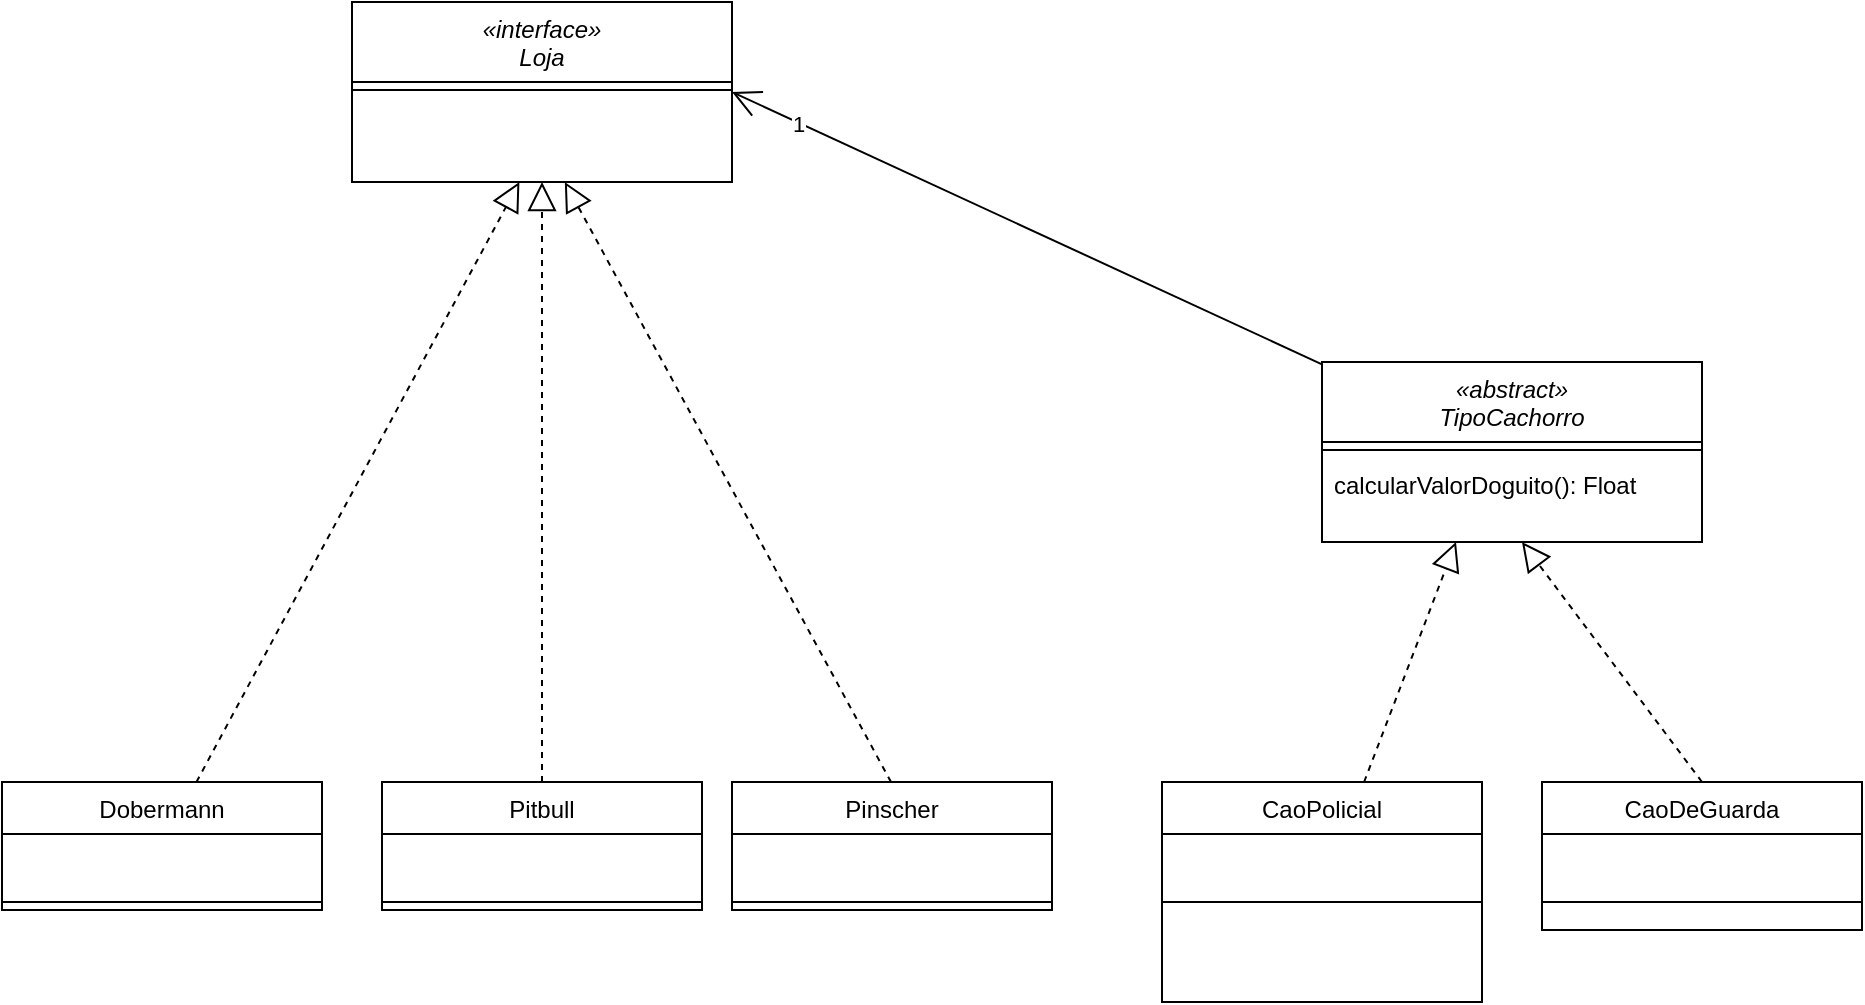 <mxfile version="20.5.1" type="github"><diagram id="C5RBs43oDa-KdzZeNtuy" name="Page-1"><mxGraphModel dx="942" dy="1764" grid="1" gridSize="10" guides="1" tooltips="1" connect="1" arrows="1" fold="1" page="1" pageScale="1" pageWidth="827" pageHeight="1169" math="0" shadow="0"><root><mxCell id="WIyWlLk6GJQsqaUBKTNV-0"/><mxCell id="WIyWlLk6GJQsqaUBKTNV-1" parent="WIyWlLk6GJQsqaUBKTNV-0"/><mxCell id="KV0z5ivdttHeX8C22bq6-24" value="«interface»&#10;Loja" style="swimlane;fontStyle=2;align=center;verticalAlign=top;childLayout=stackLayout;horizontal=1;startSize=40;horizontalStack=0;resizeParent=1;resizeLast=0;collapsible=1;marginBottom=0;rounded=0;shadow=0;strokeWidth=1;" parent="WIyWlLk6GJQsqaUBKTNV-1" vertex="1"><mxGeometry x="185" y="-400" width="190" height="90" as="geometry"><mxRectangle x="220" y="120" width="160" height="26" as="alternateBounds"/></mxGeometry></mxCell><mxCell id="KV0z5ivdttHeX8C22bq6-25" value="" style="line;html=1;strokeWidth=1;align=left;verticalAlign=middle;spacingTop=-1;spacingLeft=3;spacingRight=3;rotatable=0;labelPosition=right;points=[];portConstraint=eastwest;" parent="KV0z5ivdttHeX8C22bq6-24" vertex="1"><mxGeometry y="40" width="190" height="8" as="geometry"/></mxCell><mxCell id="KV0z5ivdttHeX8C22bq6-29" value="CaoDeGuarda" style="swimlane;fontStyle=0;align=center;verticalAlign=top;childLayout=stackLayout;horizontal=1;startSize=26;horizontalStack=0;resizeParent=1;resizeLast=0;collapsible=1;marginBottom=0;rounded=0;shadow=0;strokeWidth=1;" parent="WIyWlLk6GJQsqaUBKTNV-1" vertex="1"><mxGeometry x="780" y="-10" width="160" height="74" as="geometry"><mxRectangle x="340" y="380" width="170" height="26" as="alternateBounds"/></mxGeometry></mxCell><mxCell id="tobWc8koMXp2xs6V4vx_-10" value="&lt;div style=&quot;&quot;&gt;&lt;br&gt;&lt;/div&gt;" style="text;html=1;align=left;verticalAlign=middle;resizable=0;points=[];autosize=1;strokeColor=none;fillColor=none;" parent="KV0z5ivdttHeX8C22bq6-29" vertex="1"><mxGeometry y="26" width="160" height="30" as="geometry"/></mxCell><mxCell id="KV0z5ivdttHeX8C22bq6-30" value="" style="line;html=1;strokeWidth=1;align=left;verticalAlign=middle;spacingTop=-1;spacingLeft=3;spacingRight=3;rotatable=0;labelPosition=right;points=[];portConstraint=eastwest;" parent="KV0z5ivdttHeX8C22bq6-29" vertex="1"><mxGeometry y="56" width="160" height="8" as="geometry"/></mxCell><mxCell id="tobWc8koMXp2xs6V4vx_-12" value="Pitbull" style="swimlane;fontStyle=0;align=center;verticalAlign=top;childLayout=stackLayout;horizontal=1;startSize=26;horizontalStack=0;resizeParent=1;resizeLast=0;collapsible=1;marginBottom=0;rounded=0;shadow=0;strokeWidth=1;" parent="WIyWlLk6GJQsqaUBKTNV-1" vertex="1"><mxGeometry x="200" y="-10" width="160" height="64" as="geometry"><mxRectangle x="340" y="380" width="170" height="26" as="alternateBounds"/></mxGeometry></mxCell><mxCell id="tobWc8koMXp2xs6V4vx_-13" value="&lt;div style=&quot;&quot;&gt;&lt;br&gt;&lt;/div&gt;" style="text;html=1;align=left;verticalAlign=middle;resizable=0;points=[];autosize=1;strokeColor=none;fillColor=none;" parent="tobWc8koMXp2xs6V4vx_-12" vertex="1"><mxGeometry y="26" width="160" height="30" as="geometry"/></mxCell><mxCell id="tobWc8koMXp2xs6V4vx_-14" value="" style="line;html=1;strokeWidth=1;align=left;verticalAlign=middle;spacingTop=-1;spacingLeft=3;spacingRight=3;rotatable=0;labelPosition=right;points=[];portConstraint=eastwest;" parent="tobWc8koMXp2xs6V4vx_-12" vertex="1"><mxGeometry y="56" width="160" height="8" as="geometry"/></mxCell><mxCell id="tslvIPesWIrnRmbWq_T0-1" value="" style="endArrow=block;dashed=1;endFill=0;endSize=12;html=1;rounded=0;" parent="WIyWlLk6GJQsqaUBKTNV-1" source="tobWc8koMXp2xs6V4vx_-12" edge="1"><mxGeometry width="160" relative="1" as="geometry"><mxPoint x="280" y="-20" as="sourcePoint"/><mxPoint x="280" y="-310" as="targetPoint"/></mxGeometry></mxCell><mxCell id="tslvIPesWIrnRmbWq_T0-7" value="Pinscher" style="swimlane;fontStyle=0;align=center;verticalAlign=top;childLayout=stackLayout;horizontal=1;startSize=26;horizontalStack=0;resizeParent=1;resizeLast=0;collapsible=1;marginBottom=0;rounded=0;shadow=0;strokeWidth=1;" parent="WIyWlLk6GJQsqaUBKTNV-1" vertex="1"><mxGeometry x="375" y="-10" width="160" height="64" as="geometry"><mxRectangle x="340" y="380" width="170" height="26" as="alternateBounds"/></mxGeometry></mxCell><mxCell id="tslvIPesWIrnRmbWq_T0-8" value="&lt;div style=&quot;&quot;&gt;&lt;br&gt;&lt;/div&gt;" style="text;html=1;align=left;verticalAlign=middle;resizable=0;points=[];autosize=1;strokeColor=none;fillColor=none;" parent="tslvIPesWIrnRmbWq_T0-7" vertex="1"><mxGeometry y="26" width="160" height="30" as="geometry"/></mxCell><mxCell id="tslvIPesWIrnRmbWq_T0-9" value="" style="line;html=1;strokeWidth=1;align=left;verticalAlign=middle;spacingTop=-1;spacingLeft=3;spacingRight=3;rotatable=0;labelPosition=right;points=[];portConstraint=eastwest;" parent="tslvIPesWIrnRmbWq_T0-7" vertex="1"><mxGeometry y="56" width="160" height="8" as="geometry"/></mxCell><mxCell id="tslvIPesWIrnRmbWq_T0-10" value="" style="endArrow=block;dashed=1;endFill=0;endSize=12;html=1;rounded=0;" parent="WIyWlLk6GJQsqaUBKTNV-1" edge="1"><mxGeometry width="160" relative="1" as="geometry"><mxPoint x="454.5" y="-10" as="sourcePoint"/><mxPoint x="291.416" y="-310" as="targetPoint"/></mxGeometry></mxCell><mxCell id="tslvIPesWIrnRmbWq_T0-11" value="Dobermann&#10;" style="swimlane;fontStyle=0;align=center;verticalAlign=top;childLayout=stackLayout;horizontal=1;startSize=26;horizontalStack=0;resizeParent=1;resizeLast=0;collapsible=1;marginBottom=0;rounded=0;shadow=0;strokeWidth=1;" parent="WIyWlLk6GJQsqaUBKTNV-1" vertex="1"><mxGeometry x="10" y="-10" width="160" height="64" as="geometry"><mxRectangle x="340" y="380" width="170" height="26" as="alternateBounds"/></mxGeometry></mxCell><mxCell id="tslvIPesWIrnRmbWq_T0-12" value="&lt;div style=&quot;&quot;&gt;&lt;br&gt;&lt;/div&gt;" style="text;html=1;align=left;verticalAlign=middle;resizable=0;points=[];autosize=1;strokeColor=none;fillColor=none;" parent="tslvIPesWIrnRmbWq_T0-11" vertex="1"><mxGeometry y="26" width="160" height="30" as="geometry"/></mxCell><mxCell id="tslvIPesWIrnRmbWq_T0-13" value="" style="line;html=1;strokeWidth=1;align=left;verticalAlign=middle;spacingTop=-1;spacingLeft=3;spacingRight=3;rotatable=0;labelPosition=right;points=[];portConstraint=eastwest;" parent="tslvIPesWIrnRmbWq_T0-11" vertex="1"><mxGeometry y="56" width="160" height="8" as="geometry"/></mxCell><mxCell id="tslvIPesWIrnRmbWq_T0-14" value="" style="endArrow=block;dashed=1;endFill=0;endSize=12;html=1;rounded=0;" parent="WIyWlLk6GJQsqaUBKTNV-1" source="tslvIPesWIrnRmbWq_T0-11" edge="1"><mxGeometry width="160" relative="1" as="geometry"><mxPoint x="70" y="-10" as="sourcePoint"/><mxPoint x="268.697" y="-310" as="targetPoint"/></mxGeometry></mxCell><mxCell id="tslvIPesWIrnRmbWq_T0-16" value="CaoPolicial" style="swimlane;fontStyle=0;align=center;verticalAlign=top;childLayout=stackLayout;horizontal=1;startSize=26;horizontalStack=0;resizeParent=1;resizeLast=0;collapsible=1;marginBottom=0;rounded=0;shadow=0;strokeWidth=1;" parent="WIyWlLk6GJQsqaUBKTNV-1" vertex="1"><mxGeometry x="590" y="-10" width="160" height="110" as="geometry"><mxRectangle x="340" y="380" width="170" height="26" as="alternateBounds"/></mxGeometry></mxCell><mxCell id="tslvIPesWIrnRmbWq_T0-17" value="&lt;div style=&quot;&quot;&gt;&lt;br&gt;&lt;/div&gt;" style="text;html=1;align=left;verticalAlign=middle;resizable=0;points=[];autosize=1;strokeColor=none;fillColor=none;" parent="tslvIPesWIrnRmbWq_T0-16" vertex="1"><mxGeometry y="26" width="160" height="30" as="geometry"/></mxCell><mxCell id="tslvIPesWIrnRmbWq_T0-18" value="" style="line;html=1;strokeWidth=1;align=left;verticalAlign=middle;spacingTop=-1;spacingLeft=3;spacingRight=3;rotatable=0;labelPosition=right;points=[];portConstraint=eastwest;" parent="tslvIPesWIrnRmbWq_T0-16" vertex="1"><mxGeometry y="56" width="160" height="8" as="geometry"/></mxCell><mxCell id="tslvIPesWIrnRmbWq_T0-20" value="«abstract»&#10;TipoCachorro" style="swimlane;fontStyle=2;align=center;verticalAlign=top;childLayout=stackLayout;horizontal=1;startSize=40;horizontalStack=0;resizeParent=1;resizeLast=0;collapsible=1;marginBottom=0;rounded=0;shadow=0;strokeWidth=1;" parent="WIyWlLk6GJQsqaUBKTNV-1" vertex="1"><mxGeometry x="670" y="-220" width="190" height="90" as="geometry"><mxRectangle x="220" y="120" width="160" height="26" as="alternateBounds"/></mxGeometry></mxCell><mxCell id="tslvIPesWIrnRmbWq_T0-21" value="" style="line;html=1;strokeWidth=1;align=left;verticalAlign=middle;spacingTop=-1;spacingLeft=3;spacingRight=3;rotatable=0;labelPosition=right;points=[];portConstraint=eastwest;" parent="tslvIPesWIrnRmbWq_T0-20" vertex="1"><mxGeometry y="40" width="190" height="8" as="geometry"/></mxCell><mxCell id="tslvIPesWIrnRmbWq_T0-22" value="calcularValorDoguito(): Float" style="text;align=left;verticalAlign=top;spacingLeft=4;spacingRight=4;overflow=hidden;rotatable=0;points=[[0,0.5],[1,0.5]];portConstraint=eastwest;" parent="tslvIPesWIrnRmbWq_T0-20" vertex="1"><mxGeometry y="48" width="190" height="42" as="geometry"/></mxCell><mxCell id="tslvIPesWIrnRmbWq_T0-27" value="" style="endArrow=open;endFill=1;endSize=12;html=1;rounded=0;entryX=1;entryY=0.5;entryDx=0;entryDy=0;" parent="WIyWlLk6GJQsqaUBKTNV-1" source="tslvIPesWIrnRmbWq_T0-20" target="KV0z5ivdttHeX8C22bq6-24" edge="1"><mxGeometry width="160" relative="1" as="geometry"><mxPoint x="350" y="-150" as="sourcePoint"/><mxPoint x="420" y="-180" as="targetPoint"/></mxGeometry></mxCell><mxCell id="tslvIPesWIrnRmbWq_T0-32" value="1" style="edgeLabel;html=1;align=center;verticalAlign=middle;resizable=0;points=[];" parent="tslvIPesWIrnRmbWq_T0-27" vertex="1" connectable="0"><mxGeometry x="0.776" relative="1" as="geometry"><mxPoint as="offset"/></mxGeometry></mxCell><mxCell id="tslvIPesWIrnRmbWq_T0-28" value="" style="endArrow=block;dashed=1;endFill=0;endSize=12;html=1;rounded=0;exitX=0.5;exitY=0;exitDx=0;exitDy=0;" parent="WIyWlLk6GJQsqaUBKTNV-1" source="KV0z5ivdttHeX8C22bq6-29" edge="1"><mxGeometry width="160" relative="1" as="geometry"><mxPoint x="860" y="-20" as="sourcePoint"/><mxPoint x="769.999" y="-130" as="targetPoint"/></mxGeometry></mxCell><mxCell id="tslvIPesWIrnRmbWq_T0-29" value="" style="endArrow=block;dashed=1;endFill=0;endSize=12;html=1;rounded=0;" parent="WIyWlLk6GJQsqaUBKTNV-1" source="tslvIPesWIrnRmbWq_T0-16" edge="1"><mxGeometry width="160" relative="1" as="geometry"><mxPoint x="827" y="-10" as="sourcePoint"/><mxPoint x="736.999" y="-130" as="targetPoint"/></mxGeometry></mxCell></root></mxGraphModel></diagram></mxfile>